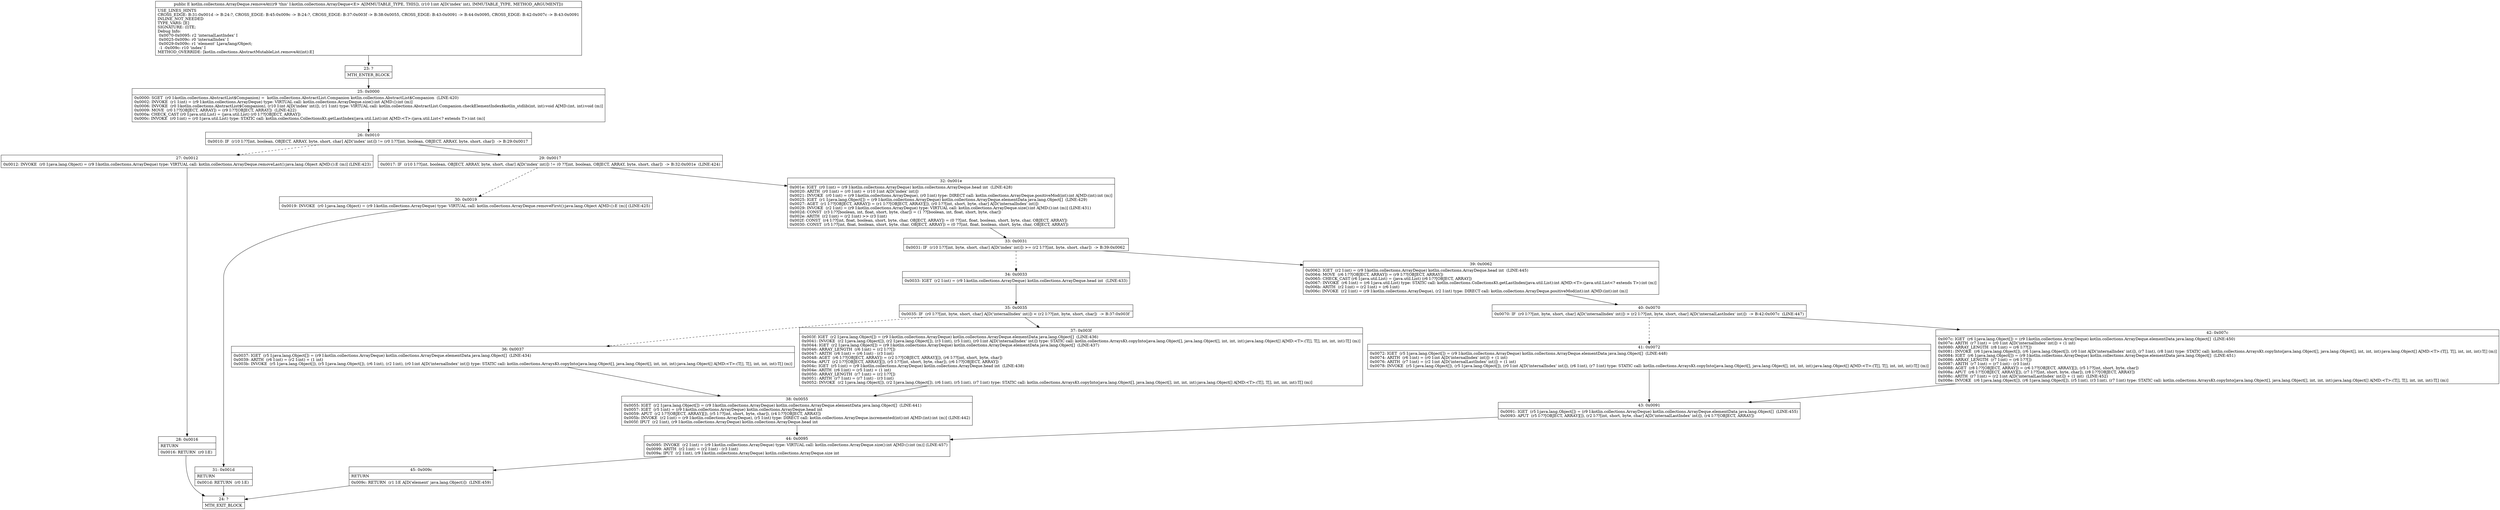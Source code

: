 digraph "CFG forkotlin.collections.ArrayDeque.removeAt(I)Ljava\/lang\/Object;" {
Node_23 [shape=record,label="{23\:\ ?|MTH_ENTER_BLOCK\l}"];
Node_25 [shape=record,label="{25\:\ 0x0000|0x0000: SGET  (r0 I:kotlin.collections.AbstractList$Companion) =  kotlin.collections.AbstractList.Companion kotlin.collections.AbstractList$Companion  (LINE:420)\l0x0002: INVOKE  (r1 I:int) = (r9 I:kotlin.collections.ArrayDeque) type: VIRTUAL call: kotlin.collections.ArrayDeque.size():int A[MD:():int (m)]\l0x0006: INVOKE  (r0 I:kotlin.collections.AbstractList$Companion), (r10 I:int A[D('index' int)]), (r1 I:int) type: VIRTUAL call: kotlin.collections.AbstractList.Companion.checkElementIndex$kotlin_stdlib(int, int):void A[MD:(int, int):void (m)]\l0x0009: MOVE  (r0 I:??[OBJECT, ARRAY]) = (r9 I:??[OBJECT, ARRAY])  (LINE:422)\l0x000a: CHECK_CAST (r0 I:java.util.List) = (java.util.List) (r0 I:??[OBJECT, ARRAY]) \l0x000c: INVOKE  (r0 I:int) = (r0 I:java.util.List) type: STATIC call: kotlin.collections.CollectionsKt.getLastIndex(java.util.List):int A[MD:\<T\>:(java.util.List\<? extends T\>):int (m)]\l}"];
Node_26 [shape=record,label="{26\:\ 0x0010|0x0010: IF  (r10 I:??[int, boolean, OBJECT, ARRAY, byte, short, char] A[D('index' int)]) != (r0 I:??[int, boolean, OBJECT, ARRAY, byte, short, char])  \-\> B:29:0x0017 \l}"];
Node_27 [shape=record,label="{27\:\ 0x0012|0x0012: INVOKE  (r0 I:java.lang.Object) = (r9 I:kotlin.collections.ArrayDeque) type: VIRTUAL call: kotlin.collections.ArrayDeque.removeLast():java.lang.Object A[MD:():E (m)] (LINE:423)\l}"];
Node_28 [shape=record,label="{28\:\ 0x0016|RETURN\l|0x0016: RETURN  (r0 I:E) \l}"];
Node_24 [shape=record,label="{24\:\ ?|MTH_EXIT_BLOCK\l}"];
Node_29 [shape=record,label="{29\:\ 0x0017|0x0017: IF  (r10 I:??[int, boolean, OBJECT, ARRAY, byte, short, char] A[D('index' int)]) != (0 ??[int, boolean, OBJECT, ARRAY, byte, short, char])  \-\> B:32:0x001e  (LINE:424)\l}"];
Node_30 [shape=record,label="{30\:\ 0x0019|0x0019: INVOKE  (r0 I:java.lang.Object) = (r9 I:kotlin.collections.ArrayDeque) type: VIRTUAL call: kotlin.collections.ArrayDeque.removeFirst():java.lang.Object A[MD:():E (m)] (LINE:425)\l}"];
Node_31 [shape=record,label="{31\:\ 0x001d|RETURN\l|0x001d: RETURN  (r0 I:E) \l}"];
Node_32 [shape=record,label="{32\:\ 0x001e|0x001e: IGET  (r0 I:int) = (r9 I:kotlin.collections.ArrayDeque) kotlin.collections.ArrayDeque.head int  (LINE:428)\l0x0020: ARITH  (r0 I:int) = (r0 I:int) + (r10 I:int A[D('index' int)]) \l0x0021: INVOKE  (r0 I:int) = (r9 I:kotlin.collections.ArrayDeque), (r0 I:int) type: DIRECT call: kotlin.collections.ArrayDeque.positiveMod(int):int A[MD:(int):int (m)]\l0x0025: IGET  (r1 I:java.lang.Object[]) = (r9 I:kotlin.collections.ArrayDeque) kotlin.collections.ArrayDeque.elementData java.lang.Object[]  (LINE:429)\l0x0027: AGET  (r1 I:??[OBJECT, ARRAY]) = (r1 I:??[OBJECT, ARRAY][]), (r0 I:??[int, short, byte, char] A[D('internalIndex' int)]) \l0x0029: INVOKE  (r2 I:int) = (r9 I:kotlin.collections.ArrayDeque) type: VIRTUAL call: kotlin.collections.ArrayDeque.size():int A[MD:():int (m)] (LINE:431)\l0x002d: CONST  (r3 I:??[boolean, int, float, short, byte, char]) = (1 ??[boolean, int, float, short, byte, char]) \l0x002e: ARITH  (r2 I:int) = (r2 I:int) \>\> (r3 I:int) \l0x002f: CONST  (r4 I:??[int, float, boolean, short, byte, char, OBJECT, ARRAY]) = (0 ??[int, float, boolean, short, byte, char, OBJECT, ARRAY]) \l0x0030: CONST  (r5 I:??[int, float, boolean, short, byte, char, OBJECT, ARRAY]) = (0 ??[int, float, boolean, short, byte, char, OBJECT, ARRAY]) \l}"];
Node_33 [shape=record,label="{33\:\ 0x0031|0x0031: IF  (r10 I:??[int, byte, short, char] A[D('index' int)]) \>= (r2 I:??[int, byte, short, char])  \-\> B:39:0x0062 \l}"];
Node_34 [shape=record,label="{34\:\ 0x0033|0x0033: IGET  (r2 I:int) = (r9 I:kotlin.collections.ArrayDeque) kotlin.collections.ArrayDeque.head int  (LINE:433)\l}"];
Node_35 [shape=record,label="{35\:\ 0x0035|0x0035: IF  (r0 I:??[int, byte, short, char] A[D('internalIndex' int)]) \< (r2 I:??[int, byte, short, char])  \-\> B:37:0x003f \l}"];
Node_36 [shape=record,label="{36\:\ 0x0037|0x0037: IGET  (r5 I:java.lang.Object[]) = (r9 I:kotlin.collections.ArrayDeque) kotlin.collections.ArrayDeque.elementData java.lang.Object[]  (LINE:434)\l0x0039: ARITH  (r6 I:int) = (r2 I:int) + (1 int) \l0x003b: INVOKE  (r5 I:java.lang.Object[]), (r5 I:java.lang.Object[]), (r6 I:int), (r2 I:int), (r0 I:int A[D('internalIndex' int)]) type: STATIC call: kotlin.collections.ArraysKt.copyInto(java.lang.Object[], java.lang.Object[], int, int, int):java.lang.Object[] A[MD:\<T\>:(T[], T[], int, int, int):T[] (m)]\l}"];
Node_38 [shape=record,label="{38\:\ 0x0055|0x0055: IGET  (r2 I:java.lang.Object[]) = (r9 I:kotlin.collections.ArrayDeque) kotlin.collections.ArrayDeque.elementData java.lang.Object[]  (LINE:441)\l0x0057: IGET  (r5 I:int) = (r9 I:kotlin.collections.ArrayDeque) kotlin.collections.ArrayDeque.head int \l0x0059: APUT  (r2 I:??[OBJECT, ARRAY][]), (r5 I:??[int, short, byte, char]), (r4 I:??[OBJECT, ARRAY]) \l0x005b: INVOKE  (r2 I:int) = (r9 I:kotlin.collections.ArrayDeque), (r5 I:int) type: DIRECT call: kotlin.collections.ArrayDeque.incremented(int):int A[MD:(int):int (m)] (LINE:442)\l0x005f: IPUT  (r2 I:int), (r9 I:kotlin.collections.ArrayDeque) kotlin.collections.ArrayDeque.head int \l}"];
Node_44 [shape=record,label="{44\:\ 0x0095|0x0095: INVOKE  (r2 I:int) = (r9 I:kotlin.collections.ArrayDeque) type: VIRTUAL call: kotlin.collections.ArrayDeque.size():int A[MD:():int (m)] (LINE:457)\l0x0099: ARITH  (r2 I:int) = (r2 I:int) \- (r3 I:int) \l0x009a: IPUT  (r2 I:int), (r9 I:kotlin.collections.ArrayDeque) kotlin.collections.ArrayDeque.size int \l}"];
Node_45 [shape=record,label="{45\:\ 0x009c|RETURN\l|0x009c: RETURN  (r1 I:E A[D('element' java.lang.Object)])  (LINE:459)\l}"];
Node_37 [shape=record,label="{37\:\ 0x003f|0x003f: IGET  (r2 I:java.lang.Object[]) = (r9 I:kotlin.collections.ArrayDeque) kotlin.collections.ArrayDeque.elementData java.lang.Object[]  (LINE:436)\l0x0041: INVOKE  (r2 I:java.lang.Object[]), (r2 I:java.lang.Object[]), (r3 I:int), (r5 I:int), (r0 I:int A[D('internalIndex' int)]) type: STATIC call: kotlin.collections.ArraysKt.copyInto(java.lang.Object[], java.lang.Object[], int, int, int):java.lang.Object[] A[MD:\<T\>:(T[], T[], int, int, int):T[] (m)]\l0x0044: IGET  (r2 I:java.lang.Object[]) = (r9 I:kotlin.collections.ArrayDeque) kotlin.collections.ArrayDeque.elementData java.lang.Object[]  (LINE:437)\l0x0046: ARRAY_LENGTH  (r6 I:int) = (r2 I:??[]) \l0x0047: ARITH  (r6 I:int) = (r6 I:int) \- (r3 I:int) \l0x0048: AGET  (r6 I:??[OBJECT, ARRAY]) = (r2 I:??[OBJECT, ARRAY][]), (r6 I:??[int, short, byte, char]) \l0x004a: APUT  (r2 I:??[OBJECT, ARRAY][]), (r5 I:??[int, short, byte, char]), (r6 I:??[OBJECT, ARRAY]) \l0x004c: IGET  (r5 I:int) = (r9 I:kotlin.collections.ArrayDeque) kotlin.collections.ArrayDeque.head int  (LINE:438)\l0x004e: ARITH  (r6 I:int) = (r5 I:int) + (1 int) \l0x0050: ARRAY_LENGTH  (r7 I:int) = (r2 I:??[]) \l0x0051: ARITH  (r7 I:int) = (r7 I:int) \- (r3 I:int) \l0x0052: INVOKE  (r2 I:java.lang.Object[]), (r2 I:java.lang.Object[]), (r6 I:int), (r5 I:int), (r7 I:int) type: STATIC call: kotlin.collections.ArraysKt.copyInto(java.lang.Object[], java.lang.Object[], int, int, int):java.lang.Object[] A[MD:\<T\>:(T[], T[], int, int, int):T[] (m)]\l}"];
Node_39 [shape=record,label="{39\:\ 0x0062|0x0062: IGET  (r2 I:int) = (r9 I:kotlin.collections.ArrayDeque) kotlin.collections.ArrayDeque.head int  (LINE:445)\l0x0064: MOVE  (r6 I:??[OBJECT, ARRAY]) = (r9 I:??[OBJECT, ARRAY]) \l0x0065: CHECK_CAST (r6 I:java.util.List) = (java.util.List) (r6 I:??[OBJECT, ARRAY]) \l0x0067: INVOKE  (r6 I:int) = (r6 I:java.util.List) type: STATIC call: kotlin.collections.CollectionsKt.getLastIndex(java.util.List):int A[MD:\<T\>:(java.util.List\<? extends T\>):int (m)]\l0x006b: ARITH  (r2 I:int) = (r2 I:int) + (r6 I:int) \l0x006c: INVOKE  (r2 I:int) = (r9 I:kotlin.collections.ArrayDeque), (r2 I:int) type: DIRECT call: kotlin.collections.ArrayDeque.positiveMod(int):int A[MD:(int):int (m)]\l}"];
Node_40 [shape=record,label="{40\:\ 0x0070|0x0070: IF  (r0 I:??[int, byte, short, char] A[D('internalIndex' int)]) \> (r2 I:??[int, byte, short, char] A[D('internalLastIndex' int)])  \-\> B:42:0x007c  (LINE:447)\l}"];
Node_41 [shape=record,label="{41\:\ 0x0072|0x0072: IGET  (r5 I:java.lang.Object[]) = (r9 I:kotlin.collections.ArrayDeque) kotlin.collections.ArrayDeque.elementData java.lang.Object[]  (LINE:448)\l0x0074: ARITH  (r6 I:int) = (r0 I:int A[D('internalIndex' int)]) + (1 int) \l0x0076: ARITH  (r7 I:int) = (r2 I:int A[D('internalLastIndex' int)]) + (1 int) \l0x0078: INVOKE  (r5 I:java.lang.Object[]), (r5 I:java.lang.Object[]), (r0 I:int A[D('internalIndex' int)]), (r6 I:int), (r7 I:int) type: STATIC call: kotlin.collections.ArraysKt.copyInto(java.lang.Object[], java.lang.Object[], int, int, int):java.lang.Object[] A[MD:\<T\>:(T[], T[], int, int, int):T[] (m)]\l}"];
Node_43 [shape=record,label="{43\:\ 0x0091|0x0091: IGET  (r5 I:java.lang.Object[]) = (r9 I:kotlin.collections.ArrayDeque) kotlin.collections.ArrayDeque.elementData java.lang.Object[]  (LINE:455)\l0x0093: APUT  (r5 I:??[OBJECT, ARRAY][]), (r2 I:??[int, short, byte, char] A[D('internalLastIndex' int)]), (r4 I:??[OBJECT, ARRAY]) \l}"];
Node_42 [shape=record,label="{42\:\ 0x007c|0x007c: IGET  (r6 I:java.lang.Object[]) = (r9 I:kotlin.collections.ArrayDeque) kotlin.collections.ArrayDeque.elementData java.lang.Object[]  (LINE:450)\l0x007e: ARITH  (r7 I:int) = (r0 I:int A[D('internalIndex' int)]) + (1 int) \l0x0080: ARRAY_LENGTH  (r8 I:int) = (r6 I:??[]) \l0x0081: INVOKE  (r6 I:java.lang.Object[]), (r6 I:java.lang.Object[]), (r0 I:int A[D('internalIndex' int)]), (r7 I:int), (r8 I:int) type: STATIC call: kotlin.collections.ArraysKt.copyInto(java.lang.Object[], java.lang.Object[], int, int, int):java.lang.Object[] A[MD:\<T\>:(T[], T[], int, int, int):T[] (m)]\l0x0084: IGET  (r6 I:java.lang.Object[]) = (r9 I:kotlin.collections.ArrayDeque) kotlin.collections.ArrayDeque.elementData java.lang.Object[]  (LINE:451)\l0x0086: ARRAY_LENGTH  (r7 I:int) = (r6 I:??[]) \l0x0087: ARITH  (r7 I:int) = (r7 I:int) \- (r3 I:int) \l0x0088: AGET  (r8 I:??[OBJECT, ARRAY]) = (r6 I:??[OBJECT, ARRAY][]), (r5 I:??[int, short, byte, char]) \l0x008a: APUT  (r6 I:??[OBJECT, ARRAY][]), (r7 I:??[int, short, byte, char]), (r8 I:??[OBJECT, ARRAY]) \l0x008c: ARITH  (r7 I:int) = (r2 I:int A[D('internalLastIndex' int)]) + (1 int)  (LINE:452)\l0x008e: INVOKE  (r6 I:java.lang.Object[]), (r6 I:java.lang.Object[]), (r5 I:int), (r3 I:int), (r7 I:int) type: STATIC call: kotlin.collections.ArraysKt.copyInto(java.lang.Object[], java.lang.Object[], int, int, int):java.lang.Object[] A[MD:\<T\>:(T[], T[], int, int, int):T[] (m)]\l}"];
MethodNode[shape=record,label="{public E kotlin.collections.ArrayDeque.removeAt((r9 'this' I:kotlin.collections.ArrayDeque\<E\> A[IMMUTABLE_TYPE, THIS]), (r10 I:int A[D('index' int), IMMUTABLE_TYPE, METHOD_ARGUMENT]))  | USE_LINES_HINTS\lCROSS_EDGE: B:31:0x001d \-\> B:24:?, CROSS_EDGE: B:45:0x009c \-\> B:24:?, CROSS_EDGE: B:37:0x003f \-\> B:38:0x0055, CROSS_EDGE: B:43:0x0091 \-\> B:44:0x0095, CROSS_EDGE: B:42:0x007c \-\> B:43:0x0091\lINLINE_NOT_NEEDED\lTYPE_VARS: [E]\lSIGNATURE: (I)TE;\lDebug Info:\l  0x0070\-0x0095: r2 'internalLastIndex' I\l  0x0025\-0x009c: r0 'internalIndex' I\l  0x0029\-0x009c: r1 'element' Ljava\/lang\/Object;\l  \-1 \-0x009c: r10 'index' I\lMETHOD_OVERRIDE: [kotlin.collections.AbstractMutableList.removeAt(int):E]\l}"];
MethodNode -> Node_23;Node_23 -> Node_25;
Node_25 -> Node_26;
Node_26 -> Node_27[style=dashed];
Node_26 -> Node_29;
Node_27 -> Node_28;
Node_28 -> Node_24;
Node_29 -> Node_30[style=dashed];
Node_29 -> Node_32;
Node_30 -> Node_31;
Node_31 -> Node_24;
Node_32 -> Node_33;
Node_33 -> Node_34[style=dashed];
Node_33 -> Node_39;
Node_34 -> Node_35;
Node_35 -> Node_36[style=dashed];
Node_35 -> Node_37;
Node_36 -> Node_38;
Node_38 -> Node_44;
Node_44 -> Node_45;
Node_45 -> Node_24;
Node_37 -> Node_38;
Node_39 -> Node_40;
Node_40 -> Node_41[style=dashed];
Node_40 -> Node_42;
Node_41 -> Node_43;
Node_43 -> Node_44;
Node_42 -> Node_43;
}

